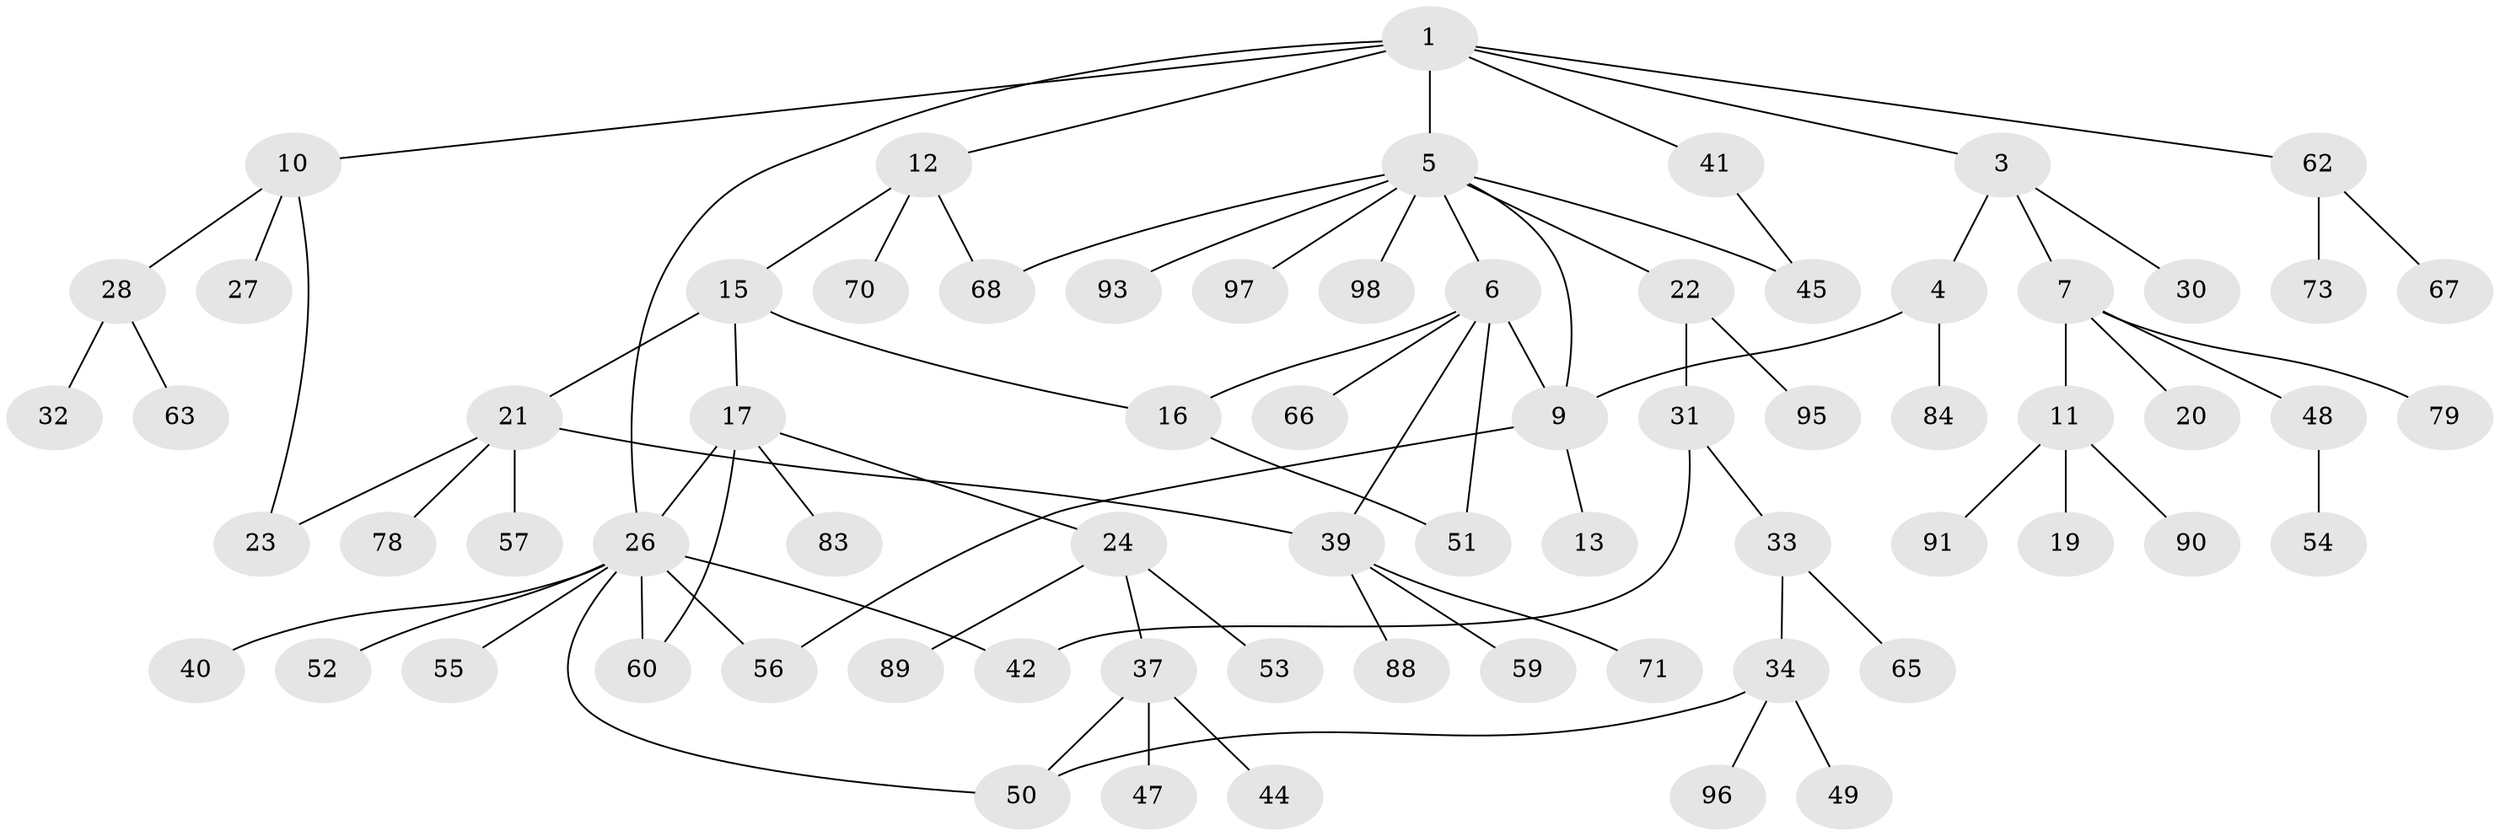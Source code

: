 // original degree distribution, {5: 0.050505050505050504, 4: 0.13131313131313133, 3: 0.1111111111111111, 6: 0.04040404040404041, 2: 0.24242424242424243, 1: 0.42424242424242425}
// Generated by graph-tools (version 1.1) at 2025/10/02/27/25 16:10:52]
// undirected, 70 vertices, 83 edges
graph export_dot {
graph [start="1"]
  node [color=gray90,style=filled];
  1 [super="+2"];
  3 [super="+58"];
  4;
  5 [super="+18"];
  6 [super="+8"];
  7 [super="+86"];
  9 [super="+36"];
  10;
  11 [super="+87"];
  12 [super="+46"];
  13 [super="+14"];
  15;
  16 [super="+92"];
  17 [super="+35"];
  19 [super="+69"];
  20 [super="+94"];
  21 [super="+29"];
  22 [super="+25"];
  23;
  24 [super="+76"];
  26 [super="+38"];
  27;
  28;
  30;
  31;
  32 [super="+77"];
  33;
  34 [super="+82"];
  37 [super="+80"];
  39 [super="+61"];
  40;
  41;
  42 [super="+43"];
  44;
  45 [super="+75"];
  47 [super="+64"];
  48;
  49;
  50 [super="+72"];
  51;
  52;
  53;
  54;
  55;
  56;
  57;
  59;
  60;
  62;
  63;
  65 [super="+85"];
  66 [super="+81"];
  67;
  68 [super="+99"];
  70 [super="+74"];
  71;
  73;
  78;
  79;
  83;
  84;
  88;
  89;
  90;
  91;
  93;
  95;
  96;
  97;
  98;
  1 -- 5;
  1 -- 10;
  1 -- 41;
  1 -- 62;
  1 -- 26;
  1 -- 3;
  1 -- 12;
  3 -- 4;
  3 -- 7;
  3 -- 30;
  4 -- 84;
  4 -- 9;
  5 -- 6;
  5 -- 45;
  5 -- 93;
  5 -- 97;
  5 -- 98;
  5 -- 68;
  5 -- 22;
  5 -- 9;
  6 -- 9;
  6 -- 16;
  6 -- 51;
  6 -- 39;
  6 -- 66;
  7 -- 11;
  7 -- 20;
  7 -- 48;
  7 -- 79;
  9 -- 13;
  9 -- 56;
  10 -- 23;
  10 -- 27;
  10 -- 28;
  11 -- 19;
  11 -- 90;
  11 -- 91;
  12 -- 15;
  12 -- 70;
  12 -- 68;
  15 -- 17;
  15 -- 21;
  15 -- 16;
  16 -- 51;
  17 -- 24;
  17 -- 60;
  17 -- 26;
  17 -- 83;
  21 -- 39;
  21 -- 78;
  21 -- 57;
  21 -- 23;
  22 -- 31;
  22 -- 95;
  24 -- 37;
  24 -- 53;
  24 -- 89;
  26 -- 56;
  26 -- 52;
  26 -- 55;
  26 -- 40;
  26 -- 60;
  26 -- 50;
  26 -- 42;
  28 -- 32;
  28 -- 63;
  31 -- 33;
  31 -- 42;
  33 -- 34;
  33 -- 65;
  34 -- 49;
  34 -- 50;
  34 -- 96;
  37 -- 44;
  37 -- 47;
  37 -- 50;
  39 -- 59;
  39 -- 88;
  39 -- 71;
  41 -- 45;
  48 -- 54;
  62 -- 67;
  62 -- 73;
}
